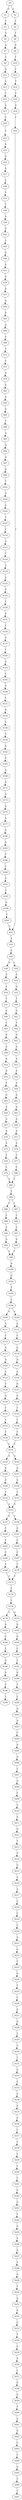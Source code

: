 strict digraph  {
	S0 -> S1 [ label = G ];
	S0 -> S2 [ label = C ];
	S1 -> S3 [ label = T ];
	S2 -> S4 [ label = C ];
	S3 -> S5 [ label = G ];
	S4 -> S6 [ label = T ];
	S5 -> S7 [ label = G ];
	S6 -> S8 [ label = G ];
	S7 -> S9 [ label = C ];
	S8 -> S10 [ label = T ];
	S9 -> S11 [ label = G ];
	S10 -> S12 [ label = C ];
	S11 -> S13 [ label = C ];
	S12 -> S14 [ label = T ];
	S13 -> S15 [ label = T ];
	S14 -> S16 [ label = C ];
	S15 -> S17 [ label = A ];
	S16 -> S18 [ label = G ];
	S17 -> S19 [ label = C ];
	S18 -> S20 [ label = C ];
	S19 -> S21 [ label = C ];
	S20 -> S22 [ label = T ];
	S21 -> S23 [ label = G ];
	S22 -> S24 [ label = T ];
	S23 -> S25 [ label = G ];
	S24 -> S26 [ label = G ];
	S25 -> S27 [ label = A ];
	S26 -> S28 [ label = G ];
	S26 -> S29 [ label = C ];
	S27 -> S30 [ label = C ];
	S28 -> S31 [ label = A ];
	S29 -> S32 [ label = G ];
	S30 -> S33 [ label = C ];
	S31 -> S34 [ label = C ];
	S32 -> S35 [ label = G ];
	S33 -> S36 [ label = T ];
	S34 -> S37 [ label = T ];
	S35 -> S38 [ label = T ];
	S36 -> S39 [ label = A ];
	S37 -> S40 [ label = G ];
	S38 -> S41 [ label = G ];
	S39 -> S42 [ label = G ];
	S40 -> S43 [ label = C ];
	S41 -> S44 [ label = T ];
	S42 -> S45 [ label = C ];
	S43 -> S46 [ label = G ];
	S44 -> S47 [ label = G ];
	S45 -> S48 [ label = A ];
	S46 -> S49 [ label = G ];
	S47 -> S50 [ label = G ];
	S48 -> S51 [ label = G ];
	S49 -> S52 [ label = G ];
	S50 -> S53 [ label = A ];
	S51 -> S54 [ label = A ];
	S52 -> S55 [ label = A ];
	S53 -> S56 [ label = A ];
	S54 -> S57 [ label = A ];
	S55 -> S58 [ label = C ];
	S56 -> S59 [ label = A ];
	S57 -> S60 [ label = G ];
	S58 -> S61 [ label = G ];
	S59 -> S62 [ label = G ];
	S60 -> S63 [ label = G ];
	S61 -> S64 [ label = A ];
	S62 -> S65 [ label = G ];
	S63 -> S66 [ label = G ];
	S64 -> S67 [ label = A ];
	S65 -> S68 [ label = A ];
	S66 -> S69 [ label = G ];
	S67 -> S70 [ label = G ];
	S68 -> S71 [ label = A ];
	S69 -> S72 [ label = T ];
	S70 -> S73 [ label = A ];
	S71 -> S74 [ label = A ];
	S72 -> S75 [ label = C ];
	S73 -> S76 [ label = C ];
	S74 -> S77 [ label = C ];
	S75 -> S78 [ label = A ];
	S76 -> S79 [ label = C ];
	S77 -> S80 [ label = C ];
	S78 -> S81 [ label = G ];
	S79 -> S82 [ label = T ];
	S80 -> S82 [ label = T ];
	S81 -> S83 [ label = G ];
	S82 -> S84 [ label = T ];
	S83 -> S85 [ label = G ];
	S84 -> S86 [ label = C ];
	S84 -> S87 [ label = T ];
	S85 -> S88 [ label = T ];
	S86 -> S89 [ label = C ];
	S87 -> S90 [ label = C ];
	S88 -> S91 [ label = A ];
	S89 -> S92 [ label = C ];
	S90 -> S93 [ label = C ];
	S91 -> S94 [ label = G ];
	S92 -> S95 [ label = G ];
	S93 -> S96 [ label = G ];
	S94 -> S97 [ label = A ];
	S95 -> S98 [ label = T ];
	S96 -> S98 [ label = T ];
	S97 -> S99 [ label = G ];
	S98 -> S100 [ label = A ];
	S99 -> S101 [ label = T ];
	S100 -> S102 [ label = G ];
	S101 -> S103 [ label = A ];
	S102 -> S104 [ label = T ];
	S103 -> S105 [ label = G ];
	S104 -> S106 [ label = C ];
	S105 -> S107 [ label = T ];
	S106 -> S108 [ label = G ];
	S106 -> S109 [ label = C ];
	S107 -> S110 [ label = C ];
	S108 -> S111 [ label = G ];
	S109 -> S112 [ label = A ];
	S110 -> S113 [ label = G ];
	S111 -> S114 [ label = C ];
	S112 -> S115 [ label = C ];
	S113 -> S116 [ label = T ];
	S114 -> S117 [ label = G ];
	S115 -> S118 [ label = G ];
	S116 -> S119 [ label = T ];
	S117 -> S120 [ label = A ];
	S118 -> S121 [ label = A ];
	S119 -> S122 [ label = A ];
	S120 -> S123 [ label = C ];
	S121 -> S124 [ label = A ];
	S122 -> S125 [ label = G ];
	S123 -> S126 [ label = C ];
	S124 -> S127 [ label = G ];
	S125 -> S128 [ label = T ];
	S126 -> S129 [ label = G ];
	S127 -> S130 [ label = A ];
	S128 -> S131 [ label = A ];
	S129 -> S132 [ label = C ];
	S130 -> S133 [ label = C ];
	S131 -> S134 [ label = C ];
	S132 -> S135 [ label = T ];
	S133 -> S136 [ label = T ];
	S134 -> S137 [ label = G ];
	S135 -> S138 [ label = T ];
	S136 -> S139 [ label = T ];
	S137 -> S140 [ label = T ];
	S138 -> S141 [ label = C ];
	S139 -> S141 [ label = C ];
	S140 -> S142 [ label = G ];
	S141 -> S143 [ label = A ];
	S141 -> S144 [ label = G ];
	S142 -> S145 [ label = G ];
	S143 -> S146 [ label = A ];
	S144 -> S147 [ label = A ];
	S145 -> S148 [ label = A ];
	S146 -> S149 [ label = A ];
	S147 -> S150 [ label = A ];
	S148 -> S151 [ label = C ];
	S149 -> S152 [ label = T ];
	S150 -> S153 [ label = T ];
	S151 -> S154 [ label = G ];
	S152 -> S155 [ label = A ];
	S153 -> S155 [ label = A ];
	S154 -> S156 [ label = G ];
	S155 -> S157 [ label = G ];
	S155 -> S158 [ label = C ];
	S156 -> S159 [ label = C ];
	S157 -> S160 [ label = C ];
	S158 -> S161 [ label = G ];
	S159 -> S162 [ label = G ];
	S160 -> S163 [ label = C ];
	S161 -> S164 [ label = C ];
	S162 -> S165 [ label = G ];
	S163 -> S166 [ label = C ];
	S164 -> S167 [ label = C ];
	S165 -> S168 [ label = A ];
	S166 -> S169 [ label = T ];
	S167 -> S170 [ label = T ];
	S168 -> S171 [ label = A ];
	S169 -> S172 [ label = T ];
	S170 -> S172 [ label = T ];
	S171 -> S173 [ label = A ];
	S172 -> S174 [ label = C ];
	S173 -> S175 [ label = G ];
	S174 -> S176 [ label = C ];
	S175 -> S177 [ label = A ];
	S176 -> S178 [ label = T ];
	S176 -> S179 [ label = G ];
	S177 -> S180 [ label = G ];
	S178 -> S181 [ label = G ];
	S179 -> S182 [ label = G ];
	S180 -> S183 [ label = G ];
	S181 -> S184 [ label = G ];
	S182 -> S185 [ label = G ];
	S183 -> S186 [ label = T ];
	S184 -> S187 [ label = C ];
	S185 -> S188 [ label = C ];
	S186 -> S189 [ label = C ];
	S187 -> S190 [ label = G ];
	S188 -> S191 [ label = T ];
	S189 -> S192 [ label = G ];
	S190 -> S193 [ label = G ];
	S191 -> S194 [ label = G ];
	S192 -> S195 [ label = C ];
	S193 -> S196 [ label = T ];
	S194 -> S197 [ label = T ];
	S195 -> S198 [ label = G ];
	S196 -> S199 [ label = T ];
	S197 -> S200 [ label = C ];
	S198 -> S201 [ label = C ];
	S200 -> S202 [ label = A ];
	S201 -> S22 [ label = T ];
	S202 -> S203 [ label = A ];
	S203 -> S204 [ label = C ];
	S204 -> S205 [ label = G ];
	S205 -> S206 [ label = A ];
	S206 -> S207 [ label = C ];
	S207 -> S208 [ label = A ];
	S208 -> S209 [ label = C ];
	S209 -> S210 [ label = T ];
	S210 -> S211 [ label = G ];
	S211 -> S212 [ label = G ];
	S212 -> S213 [ label = T ];
	S213 -> S214 [ label = A ];
	S214 -> S215 [ label = G ];
	S215 -> S216 [ label = A ];
	S216 -> S217 [ label = A ];
	S217 -> S218 [ label = C ];
	S218 -> S219 [ label = C ];
	S219 -> S220 [ label = C ];
	S220 -> S221 [ label = A ];
	S221 -> S222 [ label = G ];
	S222 -> S223 [ label = T ];
	S223 -> S224 [ label = G ];
	S224 -> S225 [ label = T ];
	S225 -> S226 [ label = C ];
	S226 -> S227 [ label = G ];
	S227 -> S228 [ label = G ];
	S228 -> S229 [ label = T ];
	S229 -> S230 [ label = T ];
	S230 -> S231 [ label = T ];
	S231 -> S232 [ label = G ];
	S232 -> S233 [ label = C ];
	S233 -> S234 [ label = A ];
	S234 -> S235 [ label = A ];
	S235 -> S236 [ label = A ];
	S236 -> S237 [ label = C ];
	S237 -> S238 [ label = T ];
	S238 -> S239 [ label = C ];
	S239 -> S240 [ label = C ];
	S240 -> S241 [ label = T ];
	S241 -> S242 [ label = G ];
	S242 -> S243 [ label = G ];
	S243 -> S244 [ label = T ];
	S244 -> S245 [ label = A ];
	S245 -> S246 [ label = A ];
	S246 -> S247 [ label = A ];
	S247 -> S248 [ label = A ];
	S248 -> S249 [ label = A ];
	S249 -> S250 [ label = T ];
	S250 -> S251 [ label = A ];
	S251 -> S252 [ label = G ];
	S252 -> S253 [ label = G ];
	S253 -> S254 [ label = T ];
	S254 -> S255 [ label = A ];
	S255 -> S256 [ label = A ];
	S256 -> S257 [ label = C ];
	S257 -> S258 [ label = G ];
	S258 -> S259 [ label = G ];
	S259 -> S260 [ label = T ];
	S260 -> S261 [ label = A ];
	S261 -> S262 [ label = G ];
	S262 -> S263 [ label = C ];
	S263 -> S264 [ label = C ];
	S264 -> S265 [ label = G ];
	S265 -> S266 [ label = T ];
	S266 -> S267 [ label = T ];
}
